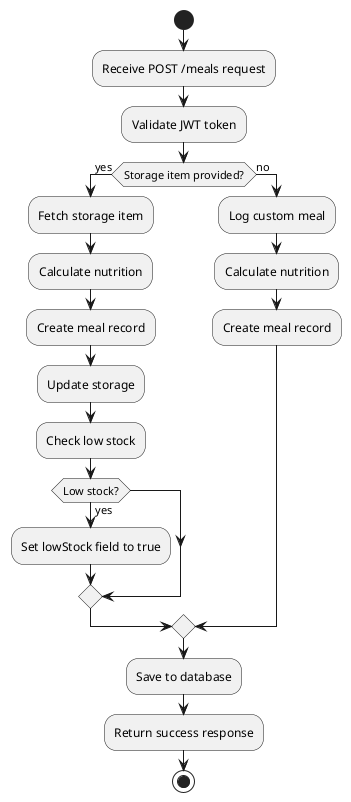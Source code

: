 @startuml
start

:Receive POST /meals request;
:Validate JWT token;

if (Storage item provided?) then (yes)
  :Fetch storage item;
  :Calculate nutrition;
  :Create meal record;
  :Update storage;
  :Check low stock;
  if (Low stock?) then (yes)
    :Set lowStock field to true;
  endif
else (no)
  :Log custom meal;
  :Calculate nutrition;
  :Create meal record;
endif

:Save to database;
:Return success response;
stop
@enduml